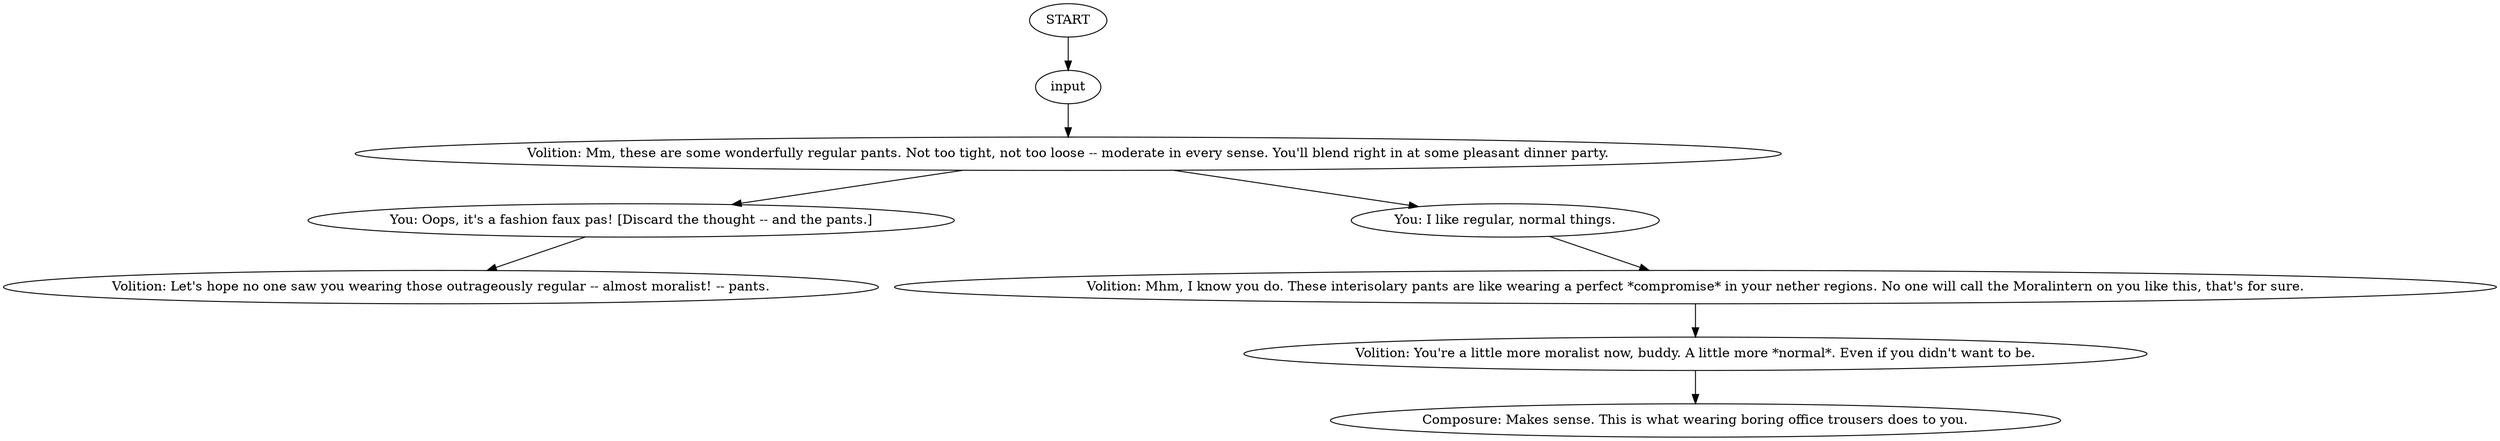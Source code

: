 # COAST ORB / wearing interisolary pants
# Putting the pants on gives a one time +1 to Kingdom of Conscience, you moralist douche. This is edited now.
# ==================================================
digraph G {
	  0 [label="START"];
	  1 [label="input"];
	  2 [label="Composure: Makes sense. This is what wearing boring office trousers does to you."];
	  3 [label="Volition: Mm, these are some wonderfully regular pants. Not too tight, not too loose -- moderate in every sense. You'll blend right in at some pleasant dinner party."];
	  5 [label="You: Oops, it's a fashion faux pas! [Discard the thought -- and the pants.]"];
	  6 [label="Volition: Mhm, I know you do. These interisolary pants are like wearing a perfect *compromise* in your nether regions. No one will call the Moralintern on you like this, that's for sure."];
	  7 [label="Volition: Let's hope no one saw you wearing those outrageously regular -- almost moralist! -- pants."];
	  8 [label="You: I like regular, normal things."];
	  9 [label="Volition: You're a little more moralist now, buddy. A little more *normal*. Even if you didn't want to be."];
	  0 -> 1
	  1 -> 3
	  3 -> 8
	  3 -> 5
	  5 -> 7
	  6 -> 9
	  8 -> 6
	  9 -> 2
}

